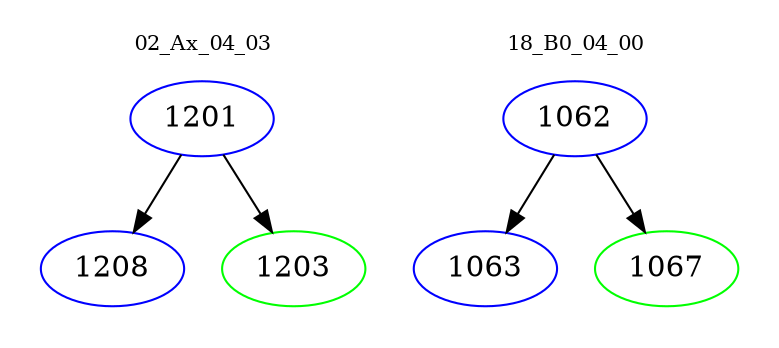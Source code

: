 digraph{
subgraph cluster_0 {
color = white
label = "02_Ax_04_03";
fontsize=10;
T0_1201 [label="1201", color="blue"]
T0_1201 -> T0_1208 [color="black"]
T0_1208 [label="1208", color="blue"]
T0_1201 -> T0_1203 [color="black"]
T0_1203 [label="1203", color="green"]
}
subgraph cluster_1 {
color = white
label = "18_B0_04_00";
fontsize=10;
T1_1062 [label="1062", color="blue"]
T1_1062 -> T1_1063 [color="black"]
T1_1063 [label="1063", color="blue"]
T1_1062 -> T1_1067 [color="black"]
T1_1067 [label="1067", color="green"]
}
}
